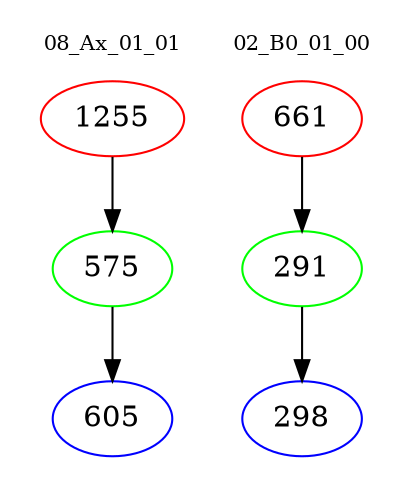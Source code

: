 digraph{
subgraph cluster_0 {
color = white
label = "08_Ax_01_01";
fontsize=10;
T0_1255 [label="1255", color="red"]
T0_1255 -> T0_575 [color="black"]
T0_575 [label="575", color="green"]
T0_575 -> T0_605 [color="black"]
T0_605 [label="605", color="blue"]
}
subgraph cluster_1 {
color = white
label = "02_B0_01_00";
fontsize=10;
T1_661 [label="661", color="red"]
T1_661 -> T1_291 [color="black"]
T1_291 [label="291", color="green"]
T1_291 -> T1_298 [color="black"]
T1_298 [label="298", color="blue"]
}
}
